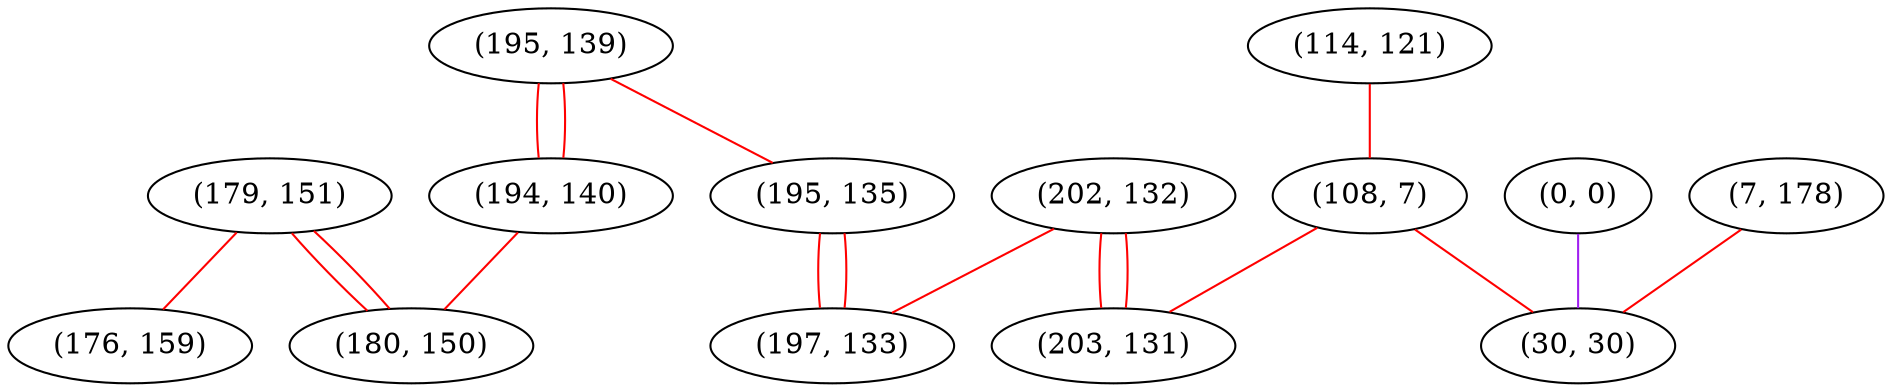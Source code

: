 graph "" {
"(179, 151)";
"(176, 159)";
"(0, 0)";
"(202, 132)";
"(114, 121)";
"(108, 7)";
"(203, 131)";
"(7, 178)";
"(195, 139)";
"(194, 140)";
"(30, 30)";
"(180, 150)";
"(195, 135)";
"(197, 133)";
"(179, 151)" -- "(180, 150)"  [color=red, key=0, weight=1];
"(179, 151)" -- "(180, 150)"  [color=red, key=1, weight=1];
"(179, 151)" -- "(176, 159)"  [color=red, key=0, weight=1];
"(0, 0)" -- "(30, 30)"  [color=purple, key=0, weight=4];
"(202, 132)" -- "(203, 131)"  [color=red, key=0, weight=1];
"(202, 132)" -- "(203, 131)"  [color=red, key=1, weight=1];
"(202, 132)" -- "(197, 133)"  [color=red, key=0, weight=1];
"(114, 121)" -- "(108, 7)"  [color=red, key=0, weight=1];
"(108, 7)" -- "(203, 131)"  [color=red, key=0, weight=1];
"(108, 7)" -- "(30, 30)"  [color=red, key=0, weight=1];
"(7, 178)" -- "(30, 30)"  [color=red, key=0, weight=1];
"(195, 139)" -- "(195, 135)"  [color=red, key=0, weight=1];
"(195, 139)" -- "(194, 140)"  [color=red, key=0, weight=1];
"(195, 139)" -- "(194, 140)"  [color=red, key=1, weight=1];
"(194, 140)" -- "(180, 150)"  [color=red, key=0, weight=1];
"(195, 135)" -- "(197, 133)"  [color=red, key=0, weight=1];
"(195, 135)" -- "(197, 133)"  [color=red, key=1, weight=1];
}
